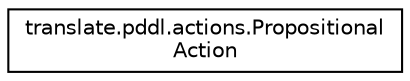 digraph "Graphical Class Hierarchy"
{
  edge [fontname="Helvetica",fontsize="10",labelfontname="Helvetica",labelfontsize="10"];
  node [fontname="Helvetica",fontsize="10",shape=record];
  rankdir="LR";
  Node1 [label="translate.pddl.actions.Propositional\lAction",height=0.2,width=0.4,color="black", fillcolor="white", style="filled",URL="$classtranslate_1_1pddl_1_1actions_1_1PropositionalAction.html"];
}
